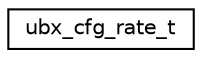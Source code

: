 digraph "Graphical Class Hierarchy"
{
  edge [fontname="Helvetica",fontsize="10",labelfontname="Helvetica",labelfontsize="10"];
  node [fontname="Helvetica",fontsize="10",shape=record];
  rankdir="LR";
  Node1 [label="ubx_cfg_rate_t",height=0.2,width=0.4,color="black", fillcolor="white", style="filled",URL="$structubx__cfg__rate__t.html"];
}
